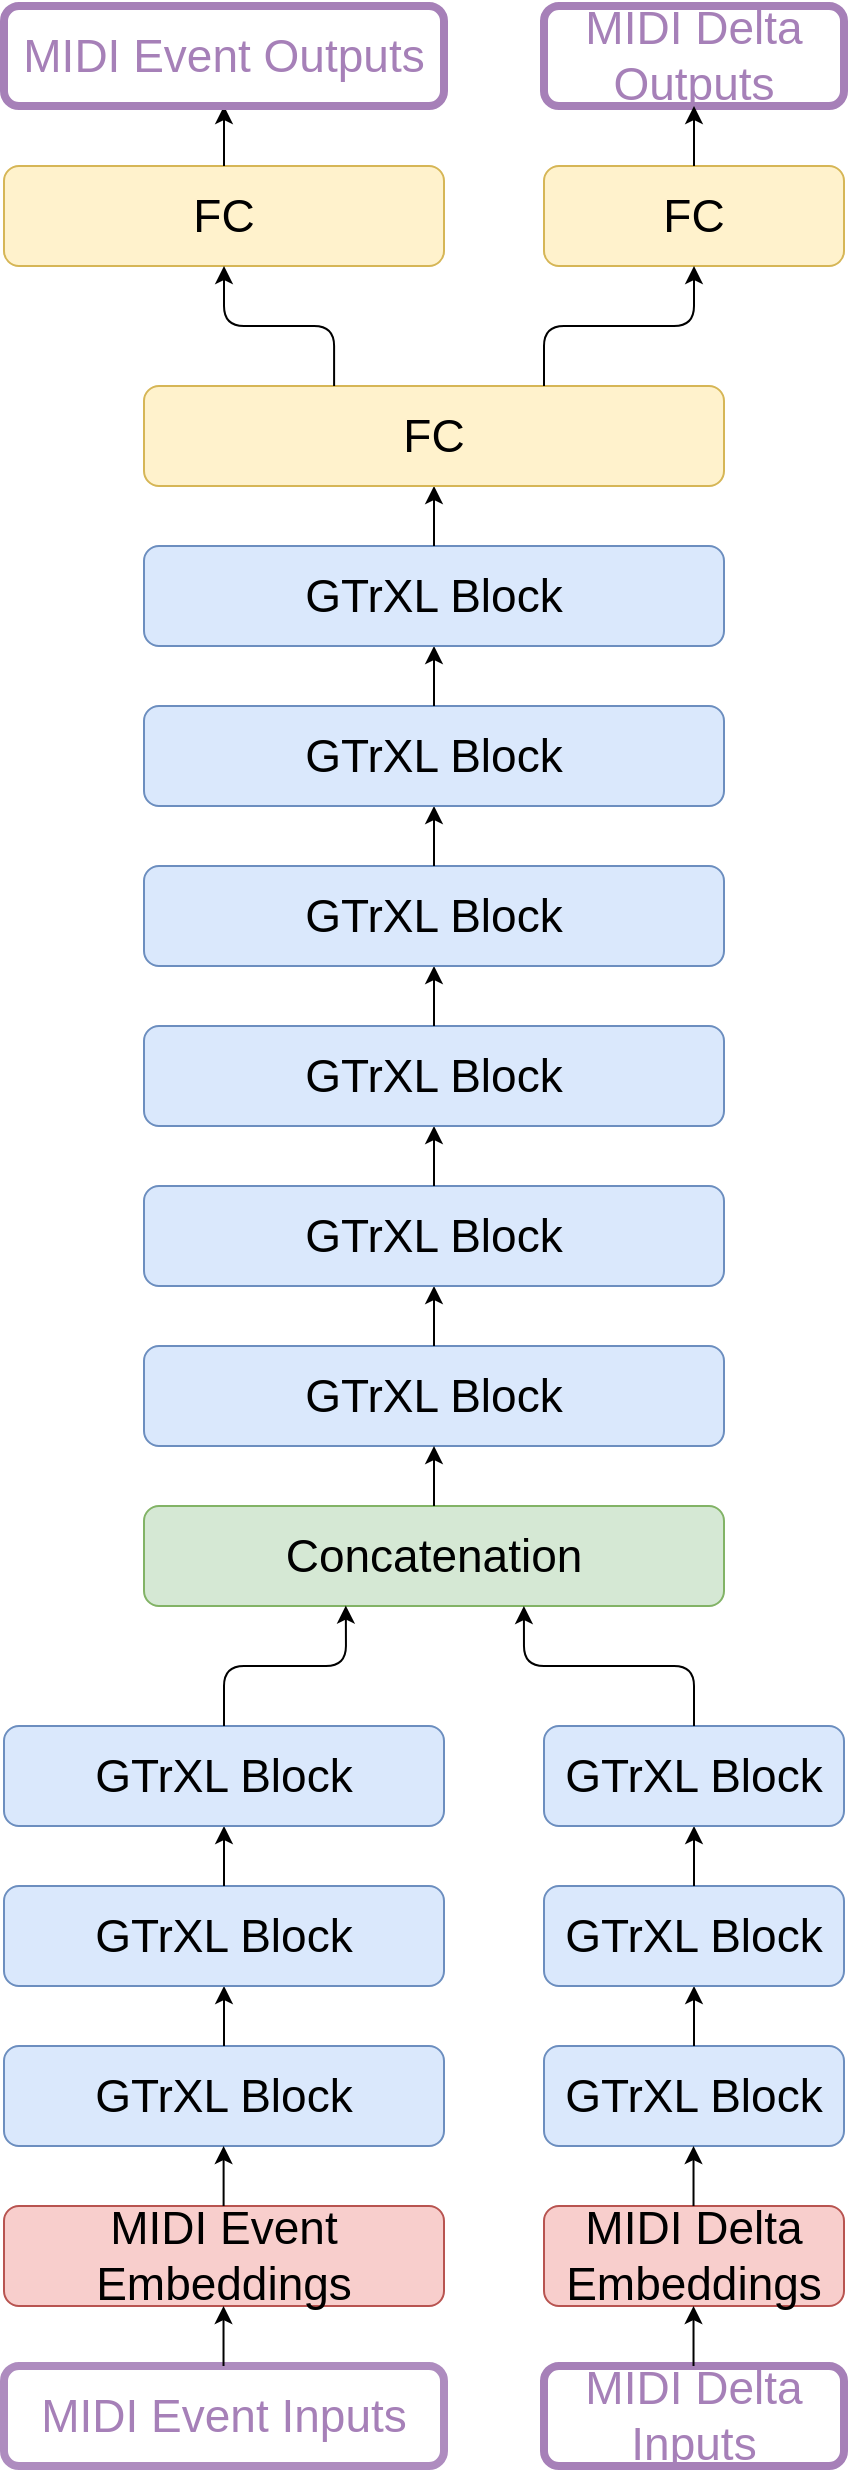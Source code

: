 <mxfile version="13.7.5" type="device"><diagram id="rkIBtFPXED5xbyBCojN-" name="Page-1"><mxGraphModel dx="865" dy="1516" grid="1" gridSize="10" guides="1" tooltips="1" connect="1" arrows="1" fold="1" page="1" pageScale="1" pageWidth="850" pageHeight="1100" math="0" shadow="0"><root><mxCell id="0"/><mxCell id="1" parent="0"/><mxCell id="lIWnkk-kyJM7nwd7Ooe--10" value="GTrXL Block" style="rounded=1;whiteSpace=wrap;html=1;fillColor=#dae8fc;strokeColor=#6c8ebf;fontSize=23;" vertex="1" parent="1"><mxGeometry x="270" y="610" width="290" height="50" as="geometry"/></mxCell><mxCell id="lIWnkk-kyJM7nwd7Ooe--54" value="" style="endArrow=classic;html=1;fontSize=23;exitX=0.5;exitY=0;exitDx=0;exitDy=0;" edge="1" parent="1" source="lIWnkk-kyJM7nwd7Ooe--10"><mxGeometry width="50" height="50" relative="1" as="geometry"><mxPoint x="380" y="650" as="sourcePoint"/><mxPoint x="415" y="580" as="targetPoint"/></mxGeometry></mxCell><mxCell id="lIWnkk-kyJM7nwd7Ooe--55" value="GTrXL Block" style="rounded=1;whiteSpace=wrap;html=1;fillColor=#dae8fc;strokeColor=#6c8ebf;fontSize=23;" vertex="1" parent="1"><mxGeometry x="270" y="530" width="290" height="50" as="geometry"/></mxCell><mxCell id="lIWnkk-kyJM7nwd7Ooe--56" value="" style="endArrow=classic;html=1;fontSize=23;exitX=0.5;exitY=0;exitDx=0;exitDy=0;" edge="1" parent="1" source="lIWnkk-kyJM7nwd7Ooe--55"><mxGeometry width="50" height="50" relative="1" as="geometry"><mxPoint x="380" y="570" as="sourcePoint"/><mxPoint x="415" y="500" as="targetPoint"/></mxGeometry></mxCell><mxCell id="lIWnkk-kyJM7nwd7Ooe--57" value="&lt;font style=&quot;font-size: 23px&quot;&gt;GTrXL Block&lt;/font&gt;" style="rounded=1;whiteSpace=wrap;html=1;fillColor=#dae8fc;strokeColor=#6c8ebf;fontSize=23;" vertex="1" parent="1"><mxGeometry x="270" y="450" width="290" height="50" as="geometry"/></mxCell><mxCell id="lIWnkk-kyJM7nwd7Ooe--58" value="" style="endArrow=classic;html=1;fontSize=23;exitX=0.5;exitY=0;exitDx=0;exitDy=0;" edge="1" parent="1" source="lIWnkk-kyJM7nwd7Ooe--57"><mxGeometry width="50" height="50" relative="1" as="geometry"><mxPoint x="380" y="490" as="sourcePoint"/><mxPoint x="415" y="420" as="targetPoint"/></mxGeometry></mxCell><mxCell id="lIWnkk-kyJM7nwd7Ooe--59" value="&lt;font style=&quot;font-size: 23px&quot;&gt;GTrXL Block&lt;/font&gt;" style="rounded=1;whiteSpace=wrap;html=1;fillColor=#dae8fc;strokeColor=#6c8ebf;fontSize=23;" vertex="1" parent="1"><mxGeometry x="270" y="370" width="290" height="50" as="geometry"/></mxCell><mxCell id="lIWnkk-kyJM7nwd7Ooe--60" value="" style="endArrow=classic;html=1;fontSize=23;exitX=0.5;exitY=0;exitDx=0;exitDy=0;" edge="1" parent="1" source="lIWnkk-kyJM7nwd7Ooe--59"><mxGeometry width="50" height="50" relative="1" as="geometry"><mxPoint x="380" y="410" as="sourcePoint"/><mxPoint x="415" y="340" as="targetPoint"/></mxGeometry></mxCell><mxCell id="lIWnkk-kyJM7nwd7Ooe--61" value="&lt;font style=&quot;font-size: 23px&quot;&gt;GTrXL Block&lt;/font&gt;" style="rounded=1;whiteSpace=wrap;html=1;fillColor=#dae8fc;strokeColor=#6c8ebf;fontSize=23;" vertex="1" parent="1"><mxGeometry x="270" y="290" width="290" height="50" as="geometry"/></mxCell><mxCell id="lIWnkk-kyJM7nwd7Ooe--62" value="" style="endArrow=classic;html=1;fontSize=23;exitX=0.5;exitY=0;exitDx=0;exitDy=0;" edge="1" parent="1" source="lIWnkk-kyJM7nwd7Ooe--61"><mxGeometry width="50" height="50" relative="1" as="geometry"><mxPoint x="380" y="330" as="sourcePoint"/><mxPoint x="415" y="260" as="targetPoint"/></mxGeometry></mxCell><mxCell id="lIWnkk-kyJM7nwd7Ooe--63" value="&lt;font style=&quot;font-size: 23px&quot;&gt;GTrXL Block&lt;/font&gt;" style="rounded=1;whiteSpace=wrap;html=1;fillColor=#dae8fc;strokeColor=#6c8ebf;fontSize=23;" vertex="1" parent="1"><mxGeometry x="270" y="210" width="290" height="50" as="geometry"/></mxCell><mxCell id="lIWnkk-kyJM7nwd7Ooe--64" value="" style="endArrow=classic;html=1;fontSize=23;exitX=0.5;exitY=0;exitDx=0;exitDy=0;" edge="1" parent="1" source="lIWnkk-kyJM7nwd7Ooe--63"><mxGeometry width="50" height="50" relative="1" as="geometry"><mxPoint x="380" y="250" as="sourcePoint"/><mxPoint x="415" y="180" as="targetPoint"/></mxGeometry></mxCell><mxCell id="lIWnkk-kyJM7nwd7Ooe--65" value="&lt;font style=&quot;font-size: 23px&quot;&gt;Concatenation&lt;/font&gt;" style="rounded=1;whiteSpace=wrap;html=1;fillColor=#d5e8d4;strokeColor=#82b366;fontSize=23;" vertex="1" parent="1"><mxGeometry x="270" y="690" width="290" height="50" as="geometry"/></mxCell><mxCell id="lIWnkk-kyJM7nwd7Ooe--66" value="" style="endArrow=classic;html=1;fontSize=23;exitX=0.5;exitY=0;exitDx=0;exitDy=0;" edge="1" parent="1" source="lIWnkk-kyJM7nwd7Ooe--65"><mxGeometry width="50" height="50" relative="1" as="geometry"><mxPoint x="380" y="730" as="sourcePoint"/><mxPoint x="415" y="660" as="targetPoint"/></mxGeometry></mxCell><mxCell id="lIWnkk-kyJM7nwd7Ooe--69" value="GTrXL Block" style="rounded=1;whiteSpace=wrap;html=1;fillColor=#dae8fc;strokeColor=#6c8ebf;fontSize=23;" vertex="1" parent="1"><mxGeometry x="470" y="960" width="150" height="50" as="geometry"/></mxCell><mxCell id="lIWnkk-kyJM7nwd7Ooe--70" value="" style="endArrow=classic;html=1;fontSize=23;exitX=0.5;exitY=0;exitDx=0;exitDy=0;" edge="1" parent="1" source="lIWnkk-kyJM7nwd7Ooe--69"><mxGeometry width="50" height="50" relative="1" as="geometry"><mxPoint x="440" y="1000" as="sourcePoint"/><mxPoint x="545" y="930" as="targetPoint"/></mxGeometry></mxCell><mxCell id="lIWnkk-kyJM7nwd7Ooe--72" value="GTrXL Block" style="rounded=1;whiteSpace=wrap;html=1;fillColor=#dae8fc;strokeColor=#6c8ebf;fontSize=23;" vertex="1" parent="1"><mxGeometry x="470" y="880" width="150" height="50" as="geometry"/></mxCell><mxCell id="lIWnkk-kyJM7nwd7Ooe--73" value="" style="endArrow=classic;html=1;fontSize=23;exitX=0.5;exitY=0;exitDx=0;exitDy=0;" edge="1" parent="1" source="lIWnkk-kyJM7nwd7Ooe--72"><mxGeometry width="50" height="50" relative="1" as="geometry"><mxPoint x="440" y="920" as="sourcePoint"/><mxPoint x="545" y="850" as="targetPoint"/></mxGeometry></mxCell><mxCell id="lIWnkk-kyJM7nwd7Ooe--74" value="GTrXL Block" style="rounded=1;whiteSpace=wrap;html=1;fillColor=#dae8fc;strokeColor=#6c8ebf;fontSize=23;" vertex="1" parent="1"><mxGeometry x="470" y="800" width="150" height="50" as="geometry"/></mxCell><mxCell id="lIWnkk-kyJM7nwd7Ooe--75" value="" style="endArrow=classic;html=1;fontSize=23;exitX=0.5;exitY=0;exitDx=0;exitDy=0;entryX=0.655;entryY=1;entryDx=0;entryDy=0;entryPerimeter=0;" edge="1" parent="1" source="lIWnkk-kyJM7nwd7Ooe--74" target="lIWnkk-kyJM7nwd7Ooe--65"><mxGeometry width="50" height="50" relative="1" as="geometry"><mxPoint x="450" y="860" as="sourcePoint"/><mxPoint x="555" y="790" as="targetPoint"/><Array as="points"><mxPoint x="545" y="770"/><mxPoint x="460" y="770"/></Array></mxGeometry></mxCell><mxCell id="lIWnkk-kyJM7nwd7Ooe--78" value="GTrXL Block" style="rounded=1;whiteSpace=wrap;html=1;fillColor=#dae8fc;strokeColor=#6c8ebf;fontSize=23;" vertex="1" parent="1"><mxGeometry x="200" y="960" width="220" height="50" as="geometry"/></mxCell><mxCell id="lIWnkk-kyJM7nwd7Ooe--79" value="" style="endArrow=classic;html=1;fontSize=23;exitX=0.5;exitY=0;exitDx=0;exitDy=0;" edge="1" parent="1" source="lIWnkk-kyJM7nwd7Ooe--78"><mxGeometry width="50" height="50" relative="1" as="geometry"><mxPoint x="240" y="1000" as="sourcePoint"/><mxPoint x="310" y="930" as="targetPoint"/></mxGeometry></mxCell><mxCell id="lIWnkk-kyJM7nwd7Ooe--81" value="GTrXL Block" style="rounded=1;whiteSpace=wrap;html=1;fillColor=#dae8fc;strokeColor=#6c8ebf;fontSize=23;" vertex="1" parent="1"><mxGeometry x="200" y="880" width="220" height="50" as="geometry"/></mxCell><mxCell id="lIWnkk-kyJM7nwd7Ooe--82" value="" style="endArrow=classic;html=1;fontSize=23;exitX=0.5;exitY=0;exitDx=0;exitDy=0;" edge="1" parent="1" source="lIWnkk-kyJM7nwd7Ooe--81"><mxGeometry width="50" height="50" relative="1" as="geometry"><mxPoint x="240" y="920" as="sourcePoint"/><mxPoint x="310" y="850" as="targetPoint"/></mxGeometry></mxCell><mxCell id="lIWnkk-kyJM7nwd7Ooe--83" value="GTrXL Block" style="rounded=1;whiteSpace=wrap;html=1;fillColor=#dae8fc;strokeColor=#6c8ebf;fontSize=23;" vertex="1" parent="1"><mxGeometry x="200" y="800" width="220" height="50" as="geometry"/></mxCell><mxCell id="lIWnkk-kyJM7nwd7Ooe--84" value="" style="endArrow=classic;html=1;fontSize=23;exitX=0.5;exitY=0;exitDx=0;exitDy=0;entryX=0.348;entryY=0.996;entryDx=0;entryDy=0;entryPerimeter=0;" edge="1" parent="1" source="lIWnkk-kyJM7nwd7Ooe--83" target="lIWnkk-kyJM7nwd7Ooe--65"><mxGeometry width="50" height="50" relative="1" as="geometry"><mxPoint x="240" y="860" as="sourcePoint"/><mxPoint x="310" y="790" as="targetPoint"/><Array as="points"><mxPoint x="310" y="770"/><mxPoint x="371" y="770"/></Array></mxGeometry></mxCell><mxCell id="lIWnkk-kyJM7nwd7Ooe--85" value="&lt;font style=&quot;font-size: 23px&quot;&gt;FC&lt;/font&gt;" style="rounded=1;whiteSpace=wrap;html=1;fillColor=#fff2cc;strokeColor=#d6b656;fontSize=23;" vertex="1" parent="1"><mxGeometry x="270" y="130" width="290" height="50" as="geometry"/></mxCell><mxCell id="lIWnkk-kyJM7nwd7Ooe--89" value="&lt;font style=&quot;font-size: 23px&quot;&gt;FC&lt;/font&gt;" style="rounded=1;whiteSpace=wrap;html=1;fillColor=#fff2cc;strokeColor=#d6b656;fontSize=23;" vertex="1" parent="1"><mxGeometry x="200" y="20" width="220" height="50" as="geometry"/></mxCell><mxCell id="lIWnkk-kyJM7nwd7Ooe--90" value="&lt;font style=&quot;font-size: 23px&quot;&gt;FC&lt;/font&gt;" style="rounded=1;whiteSpace=wrap;html=1;fillColor=#fff2cc;strokeColor=#d6b656;fontSize=23;" vertex="1" parent="1"><mxGeometry x="470" y="20" width="150" height="50" as="geometry"/></mxCell><mxCell id="lIWnkk-kyJM7nwd7Ooe--92" value="" style="endArrow=classic;html=1;fontSize=23;exitX=0.5;exitY=0;exitDx=0;exitDy=0;entryX=0.5;entryY=1;entryDx=0;entryDy=0;" edge="1" parent="1" target="lIWnkk-kyJM7nwd7Ooe--90"><mxGeometry width="50" height="50" relative="1" as="geometry"><mxPoint x="470" y="130" as="sourcePoint"/><mxPoint x="530.92" y="69.8" as="targetPoint"/><Array as="points"><mxPoint x="470" y="100"/><mxPoint x="545" y="100"/></Array></mxGeometry></mxCell><mxCell id="lIWnkk-kyJM7nwd7Ooe--94" value="" style="endArrow=classic;html=1;fontSize=23;exitX=0.5;exitY=0;exitDx=0;exitDy=0;entryX=0.5;entryY=1;entryDx=0;entryDy=0;" edge="1" parent="1" target="lIWnkk-kyJM7nwd7Ooe--89"><mxGeometry width="50" height="50" relative="1" as="geometry"><mxPoint x="365.05" y="130" as="sourcePoint"/><mxPoint x="280.0" y="70" as="targetPoint"/><Array as="points"><mxPoint x="365.05" y="100"/><mxPoint x="310" y="100"/></Array></mxGeometry></mxCell><mxCell id="lIWnkk-kyJM7nwd7Ooe--96" value="&lt;font style=&quot;font-size: 23px&quot;&gt;MIDI Event Inputs&lt;/font&gt;" style="rounded=1;whiteSpace=wrap;html=1;fontSize=23;opacity=90;strokeWidth=4;strokeColor=#A680B8;fontColor=#A680B8;" vertex="1" parent="1"><mxGeometry x="200" y="1120" width="220" height="50" as="geometry"/></mxCell><mxCell id="lIWnkk-kyJM7nwd7Ooe--98" value="&lt;font style=&quot;font-size: 23px&quot;&gt;MIDI Delta Inputs&lt;/font&gt;" style="rounded=1;whiteSpace=wrap;html=1;fontSize=23;strokeWidth=4;strokeColor=#A680B8;fontColor=#A680B8;" vertex="1" parent="1"><mxGeometry x="470" y="1120" width="150" height="50" as="geometry"/></mxCell><mxCell id="lIWnkk-kyJM7nwd7Ooe--100" value="" style="endArrow=classic;html=1;fontSize=23;exitX=0.5;exitY=0;exitDx=0;exitDy=0;" edge="1" parent="1"><mxGeometry width="50" height="50" relative="1" as="geometry"><mxPoint x="310" y="20" as="sourcePoint"/><mxPoint x="310" y="-10" as="targetPoint"/></mxGeometry></mxCell><mxCell id="lIWnkk-kyJM7nwd7Ooe--101" value="&lt;font style=&quot;font-size: 23px&quot;&gt;MIDI Event Outputs&lt;/font&gt;" style="rounded=1;whiteSpace=wrap;html=1;fontSize=23;strokeWidth=4;strokeColor=#A680B8;fontColor=#A680B8;" vertex="1" parent="1"><mxGeometry x="200" y="-60" width="220" height="50" as="geometry"/></mxCell><mxCell id="lIWnkk-kyJM7nwd7Ooe--102" value="&lt;font style=&quot;font-size: 23px&quot;&gt;MIDI Delta Outputs&lt;br&gt;&lt;/font&gt;" style="rounded=1;whiteSpace=wrap;html=1;fontSize=23;strokeColor=#A680B8;strokeWidth=4;fontColor=#A680B8;" vertex="1" parent="1"><mxGeometry x="470" y="-60" width="150" height="50" as="geometry"/></mxCell><mxCell id="lIWnkk-kyJM7nwd7Ooe--103" value="" style="endArrow=classic;html=1;fontSize=23;exitX=0.5;exitY=0;exitDx=0;exitDy=0;" edge="1" parent="1"><mxGeometry width="50" height="50" relative="1" as="geometry"><mxPoint x="545" y="20" as="sourcePoint"/><mxPoint x="545" y="-10" as="targetPoint"/></mxGeometry></mxCell><mxCell id="lIWnkk-kyJM7nwd7Ooe--114" value="&lt;font style=&quot;font-size: 23px&quot;&gt;MIDI Delta Embeddings&lt;/font&gt;" style="rounded=1;whiteSpace=wrap;html=1;fillColor=#f8cecc;strokeColor=#b85450;fontSize=23;" vertex="1" parent="1"><mxGeometry x="470" y="1040" width="150" height="50" as="geometry"/></mxCell><mxCell id="lIWnkk-kyJM7nwd7Ooe--115" value="&lt;font style=&quot;font-size: 23px&quot;&gt;MIDI Event Embeddings&lt;/font&gt;" style="rounded=1;whiteSpace=wrap;html=1;fillColor=#f8cecc;strokeColor=#b85450;fontSize=23;" vertex="1" parent="1"><mxGeometry x="200" y="1040" width="220" height="50" as="geometry"/></mxCell><mxCell id="lIWnkk-kyJM7nwd7Ooe--116" value="" style="endArrow=classic;html=1;fontSize=23;exitX=0.5;exitY=0;exitDx=0;exitDy=0;" edge="1" parent="1"><mxGeometry width="50" height="50" relative="1" as="geometry"><mxPoint x="309.8" y="1040" as="sourcePoint"/><mxPoint x="309.8" y="1010" as="targetPoint"/></mxGeometry></mxCell><mxCell id="lIWnkk-kyJM7nwd7Ooe--117" value="" style="endArrow=classic;html=1;fontSize=23;exitX=0.5;exitY=0;exitDx=0;exitDy=0;" edge="1" parent="1"><mxGeometry width="50" height="50" relative="1" as="geometry"><mxPoint x="544.76" y="1040" as="sourcePoint"/><mxPoint x="544.76" y="1010" as="targetPoint"/></mxGeometry></mxCell><mxCell id="lIWnkk-kyJM7nwd7Ooe--118" value="" style="endArrow=classic;html=1;fontSize=23;exitX=0.5;exitY=0;exitDx=0;exitDy=0;" edge="1" parent="1"><mxGeometry width="50" height="50" relative="1" as="geometry"><mxPoint x="309.76" y="1120" as="sourcePoint"/><mxPoint x="309.76" y="1090" as="targetPoint"/></mxGeometry></mxCell><mxCell id="lIWnkk-kyJM7nwd7Ooe--119" value="" style="endArrow=classic;html=1;fontSize=23;exitX=0.5;exitY=0;exitDx=0;exitDy=0;" edge="1" parent="1"><mxGeometry width="50" height="50" relative="1" as="geometry"><mxPoint x="544.76" y="1120" as="sourcePoint"/><mxPoint x="544.76" y="1090" as="targetPoint"/></mxGeometry></mxCell></root></mxGraphModel></diagram></mxfile>